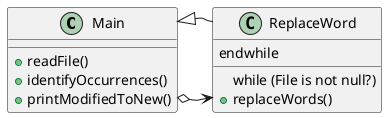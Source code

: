 @startuml
'https://plantuml.com/class-diagram

class Main {
    + readFile()
    + identifyOccurrences()
    + printModifiedToNew()
}

class ReplaceWord {
    while (File is not null?)
        + replaceWords()
    endwhile
}

Main o--> ReplaceWord
Main <|- ReplaceWord
@enduml
